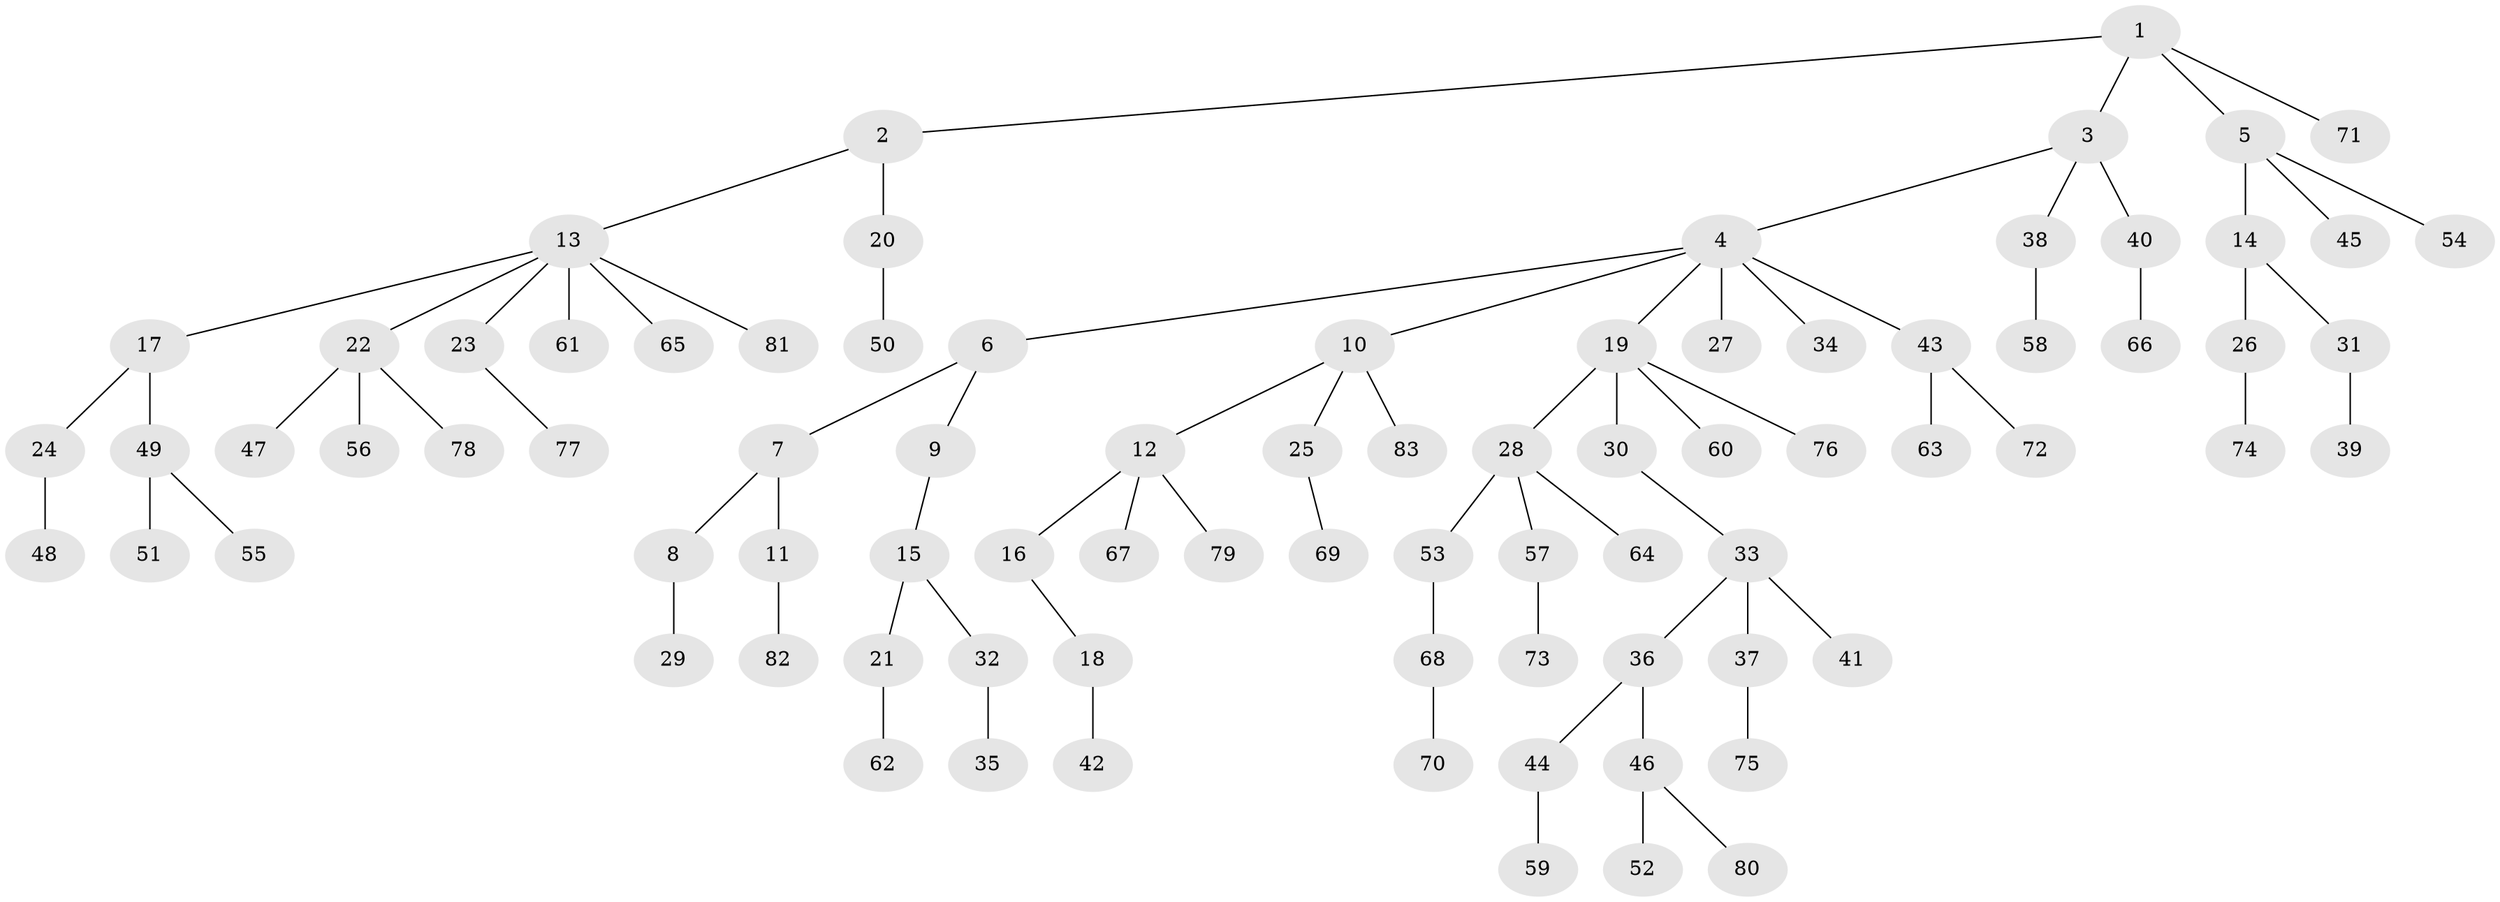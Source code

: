 // Generated by graph-tools (version 1.1) at 2025/36/03/09/25 02:36:48]
// undirected, 83 vertices, 82 edges
graph export_dot {
graph [start="1"]
  node [color=gray90,style=filled];
  1;
  2;
  3;
  4;
  5;
  6;
  7;
  8;
  9;
  10;
  11;
  12;
  13;
  14;
  15;
  16;
  17;
  18;
  19;
  20;
  21;
  22;
  23;
  24;
  25;
  26;
  27;
  28;
  29;
  30;
  31;
  32;
  33;
  34;
  35;
  36;
  37;
  38;
  39;
  40;
  41;
  42;
  43;
  44;
  45;
  46;
  47;
  48;
  49;
  50;
  51;
  52;
  53;
  54;
  55;
  56;
  57;
  58;
  59;
  60;
  61;
  62;
  63;
  64;
  65;
  66;
  67;
  68;
  69;
  70;
  71;
  72;
  73;
  74;
  75;
  76;
  77;
  78;
  79;
  80;
  81;
  82;
  83;
  1 -- 2;
  1 -- 3;
  1 -- 5;
  1 -- 71;
  2 -- 13;
  2 -- 20;
  3 -- 4;
  3 -- 38;
  3 -- 40;
  4 -- 6;
  4 -- 10;
  4 -- 19;
  4 -- 27;
  4 -- 34;
  4 -- 43;
  5 -- 14;
  5 -- 45;
  5 -- 54;
  6 -- 7;
  6 -- 9;
  7 -- 8;
  7 -- 11;
  8 -- 29;
  9 -- 15;
  10 -- 12;
  10 -- 25;
  10 -- 83;
  11 -- 82;
  12 -- 16;
  12 -- 67;
  12 -- 79;
  13 -- 17;
  13 -- 22;
  13 -- 23;
  13 -- 61;
  13 -- 65;
  13 -- 81;
  14 -- 26;
  14 -- 31;
  15 -- 21;
  15 -- 32;
  16 -- 18;
  17 -- 24;
  17 -- 49;
  18 -- 42;
  19 -- 28;
  19 -- 30;
  19 -- 60;
  19 -- 76;
  20 -- 50;
  21 -- 62;
  22 -- 47;
  22 -- 56;
  22 -- 78;
  23 -- 77;
  24 -- 48;
  25 -- 69;
  26 -- 74;
  28 -- 53;
  28 -- 57;
  28 -- 64;
  30 -- 33;
  31 -- 39;
  32 -- 35;
  33 -- 36;
  33 -- 37;
  33 -- 41;
  36 -- 44;
  36 -- 46;
  37 -- 75;
  38 -- 58;
  40 -- 66;
  43 -- 63;
  43 -- 72;
  44 -- 59;
  46 -- 52;
  46 -- 80;
  49 -- 51;
  49 -- 55;
  53 -- 68;
  57 -- 73;
  68 -- 70;
}

